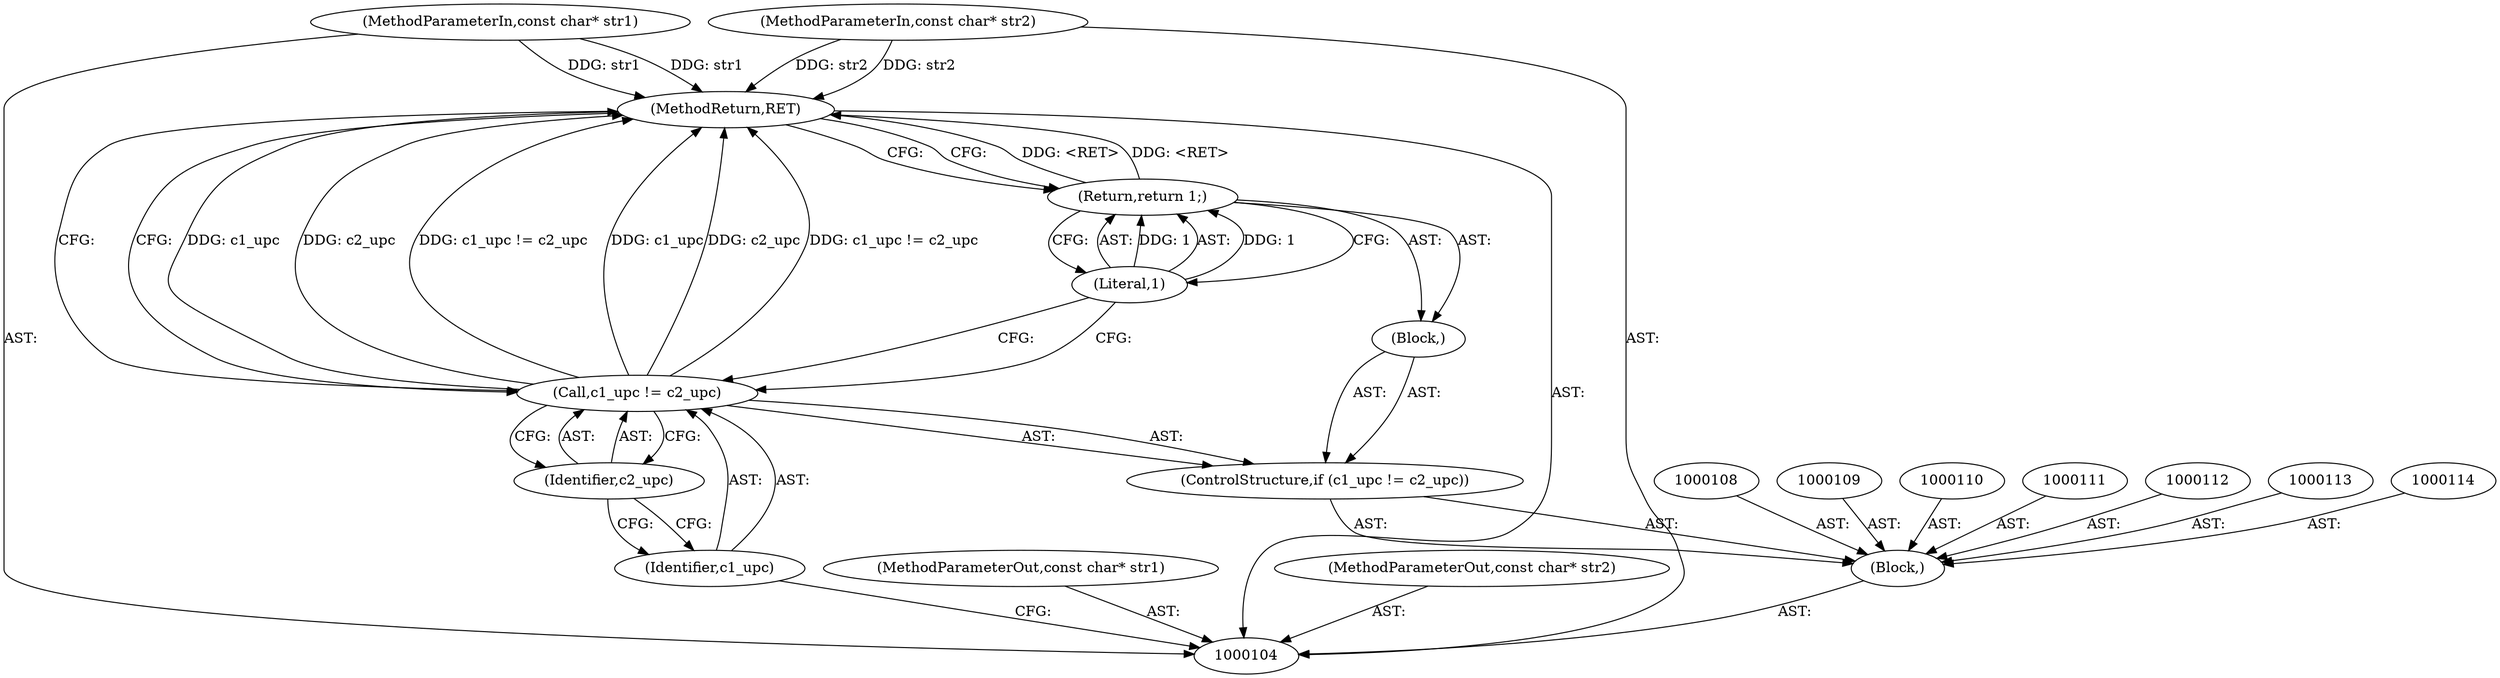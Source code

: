 digraph "0_savannah_9fb46e120655ac481b2af8f865d5ae56c39b831a" {
"1000122" [label="(MethodReturn,RET)"];
"1000105" [label="(MethodParameterIn,const char* str1)"];
"1000138" [label="(MethodParameterOut,const char* str1)"];
"1000106" [label="(MethodParameterIn,const char* str2)"];
"1000139" [label="(MethodParameterOut,const char* str2)"];
"1000116" [label="(Call,c1_upc != c2_upc)"];
"1000117" [label="(Identifier,c1_upc)"];
"1000118" [label="(Identifier,c2_upc)"];
"1000119" [label="(Block,)"];
"1000115" [label="(ControlStructure,if (c1_upc != c2_upc))"];
"1000120" [label="(Return,return 1;)"];
"1000121" [label="(Literal,1)"];
"1000107" [label="(Block,)"];
"1000122" -> "1000104"  [label="AST: "];
"1000122" -> "1000120"  [label="CFG: "];
"1000122" -> "1000116"  [label="CFG: "];
"1000116" -> "1000122"  [label="DDG: c1_upc"];
"1000116" -> "1000122"  [label="DDG: c2_upc"];
"1000116" -> "1000122"  [label="DDG: c1_upc != c2_upc"];
"1000105" -> "1000122"  [label="DDG: str1"];
"1000106" -> "1000122"  [label="DDG: str2"];
"1000120" -> "1000122"  [label="DDG: <RET>"];
"1000105" -> "1000104"  [label="AST: "];
"1000105" -> "1000122"  [label="DDG: str1"];
"1000138" -> "1000104"  [label="AST: "];
"1000106" -> "1000104"  [label="AST: "];
"1000106" -> "1000122"  [label="DDG: str2"];
"1000139" -> "1000104"  [label="AST: "];
"1000116" -> "1000115"  [label="AST: "];
"1000116" -> "1000118"  [label="CFG: "];
"1000117" -> "1000116"  [label="AST: "];
"1000118" -> "1000116"  [label="AST: "];
"1000121" -> "1000116"  [label="CFG: "];
"1000122" -> "1000116"  [label="CFG: "];
"1000116" -> "1000122"  [label="DDG: c1_upc"];
"1000116" -> "1000122"  [label="DDG: c2_upc"];
"1000116" -> "1000122"  [label="DDG: c1_upc != c2_upc"];
"1000117" -> "1000116"  [label="AST: "];
"1000117" -> "1000104"  [label="CFG: "];
"1000118" -> "1000117"  [label="CFG: "];
"1000118" -> "1000116"  [label="AST: "];
"1000118" -> "1000117"  [label="CFG: "];
"1000116" -> "1000118"  [label="CFG: "];
"1000119" -> "1000115"  [label="AST: "];
"1000120" -> "1000119"  [label="AST: "];
"1000115" -> "1000107"  [label="AST: "];
"1000116" -> "1000115"  [label="AST: "];
"1000119" -> "1000115"  [label="AST: "];
"1000120" -> "1000119"  [label="AST: "];
"1000120" -> "1000121"  [label="CFG: "];
"1000121" -> "1000120"  [label="AST: "];
"1000122" -> "1000120"  [label="CFG: "];
"1000120" -> "1000122"  [label="DDG: <RET>"];
"1000121" -> "1000120"  [label="DDG: 1"];
"1000121" -> "1000120"  [label="AST: "];
"1000121" -> "1000116"  [label="CFG: "];
"1000120" -> "1000121"  [label="CFG: "];
"1000121" -> "1000120"  [label="DDG: 1"];
"1000107" -> "1000104"  [label="AST: "];
"1000108" -> "1000107"  [label="AST: "];
"1000109" -> "1000107"  [label="AST: "];
"1000110" -> "1000107"  [label="AST: "];
"1000111" -> "1000107"  [label="AST: "];
"1000112" -> "1000107"  [label="AST: "];
"1000113" -> "1000107"  [label="AST: "];
"1000114" -> "1000107"  [label="AST: "];
"1000115" -> "1000107"  [label="AST: "];
}

